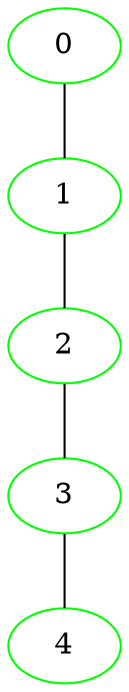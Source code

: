 graph {
  0 [color=green, label="0"]
  3 [color=green, label="3", pos="3,0!"]
  1 [color=green, label="1", pos="1,0!"]
  4 [color=green, label="4", pos="4,0!"]
  2 [color=green, label="2", pos="2,0!"]

  0 -- 1
  3 -- 4
  1 -- 2
  2 -- 3
}
